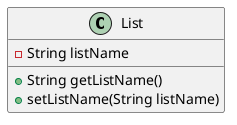 @startuml
'https://plantuml.com/class-diagram

class List {
-String listName
+String getListName()
+setListName(String listName)
}

@enduml